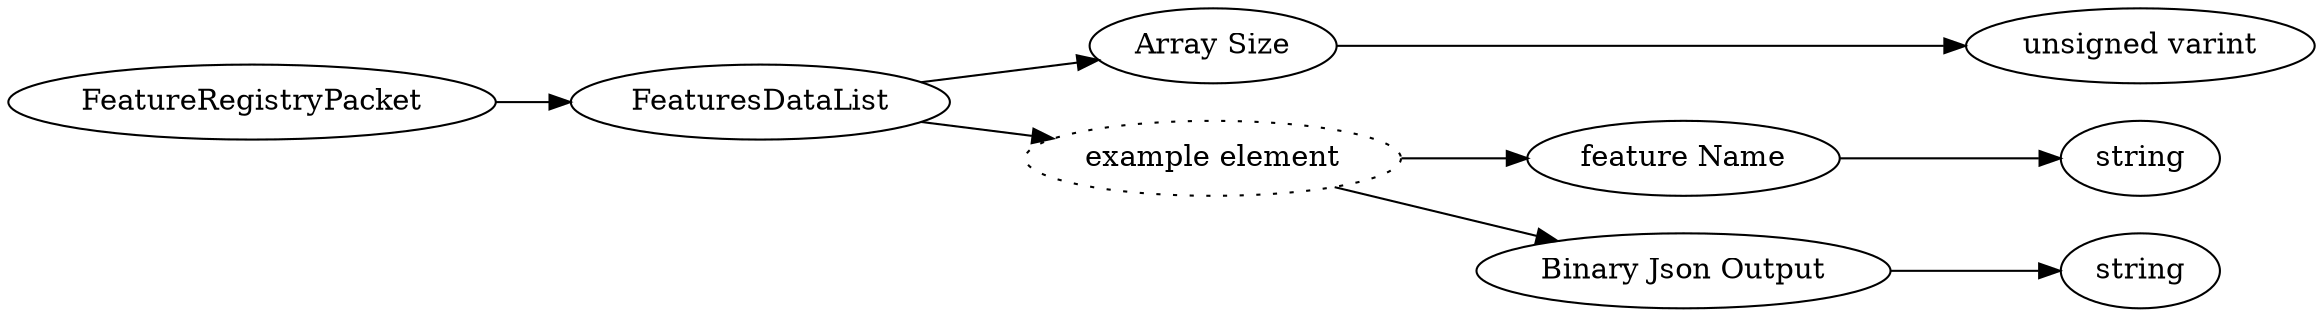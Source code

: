 digraph "FeatureRegistryPacket" {
rankdir = LR
0
0 -> 1
1 -> 2
2 -> 3
1 -> 4
4 -> 5
5 -> 6
4 -> 7
7 -> 8

0 [label="FeatureRegistryPacket",comment="name: \"FeatureRegistryPacket\", typeName: \"\", id: 0, branchId: 191, recurseId: -1, attributes: 0, notes: \"\""];
1 [label="FeaturesDataList",comment="name: \"FeaturesDataList\", typeName: \"\", id: 1, branchId: 0, recurseId: -1, attributes: 8, notes: \"\""];
2 [label="Array Size",comment="name: \"Array Size\", typeName: \"\", id: 2, branchId: 0, recurseId: -1, attributes: 0, notes: \"\""];
3 [label="unsigned varint",comment="name: \"unsigned varint\", typeName: \"\", id: 3, branchId: 0, recurseId: -1, attributes: 512, notes: \"\""];
4 [label="example element",style=dotted,comment="name: \"example element\", typeName: \"\", id: 4, branchId: 0, recurseId: -1, attributes: 16, notes: \"\""];
5 [label="feature Name",comment="name: \"feature Name\", typeName: \"\", id: 5, branchId: 0, recurseId: -1, attributes: 0, notes: \"\""];
6 [label="string",comment="name: \"string\", typeName: \"\", id: 6, branchId: 0, recurseId: -1, attributes: 512, notes: \"\""];
7 [label="Binary Json Output",comment="name: \"Binary Json Output\", typeName: \"\", id: 7, branchId: 0, recurseId: -1, attributes: 0, notes: \"\""];
8 [label="string",comment="name: \"string\", typeName: \"\", id: 8, branchId: 0, recurseId: -1, attributes: 512, notes: \"\""];
{ rank = max;3;6;8}

}
